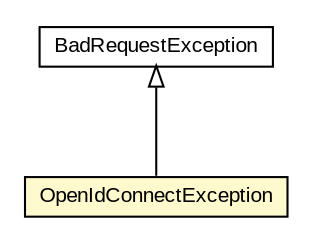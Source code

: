 #!/usr/local/bin/dot
#
# Class diagram 
# Generated by UMLGraph version R5_6-24-gf6e263 (http://www.umlgraph.org/)
#

digraph G {
	edge [fontname="arial",fontsize=10,labelfontname="arial",labelfontsize=10];
	node [fontname="arial",fontsize=10,shape=plaintext];
	nodesep=0.25;
	ranksep=0.5;
	// net.trajano.openidconnect.core.OpenIdConnectException
	c8258 [label=<<table title="net.trajano.openidconnect.core.OpenIdConnectException" border="0" cellborder="1" cellspacing="0" cellpadding="2" port="p" bgcolor="lemonChiffon" href="./OpenIdConnectException.html">
		<tr><td><table border="0" cellspacing="0" cellpadding="1">
<tr><td align="center" balign="center"> OpenIdConnectException </td></tr>
		</table></td></tr>
		</table>>, URL="./OpenIdConnectException.html", fontname="arial", fontcolor="black", fontsize=10.0];
	//net.trajano.openidconnect.core.OpenIdConnectException extends javax.ws.rs.BadRequestException
	c8345:p -> c8258:p [dir=back,arrowtail=empty];
	// javax.ws.rs.BadRequestException
	c8345 [label=<<table title="javax.ws.rs.BadRequestException" border="0" cellborder="1" cellspacing="0" cellpadding="2" port="p" href="http://java.sun.com/j2se/1.4.2/docs/api/javax/ws/rs/BadRequestException.html">
		<tr><td><table border="0" cellspacing="0" cellpadding="1">
<tr><td align="center" balign="center"> BadRequestException </td></tr>
		</table></td></tr>
		</table>>, URL="http://java.sun.com/j2se/1.4.2/docs/api/javax/ws/rs/BadRequestException.html", fontname="arial", fontcolor="black", fontsize=10.0];
}

